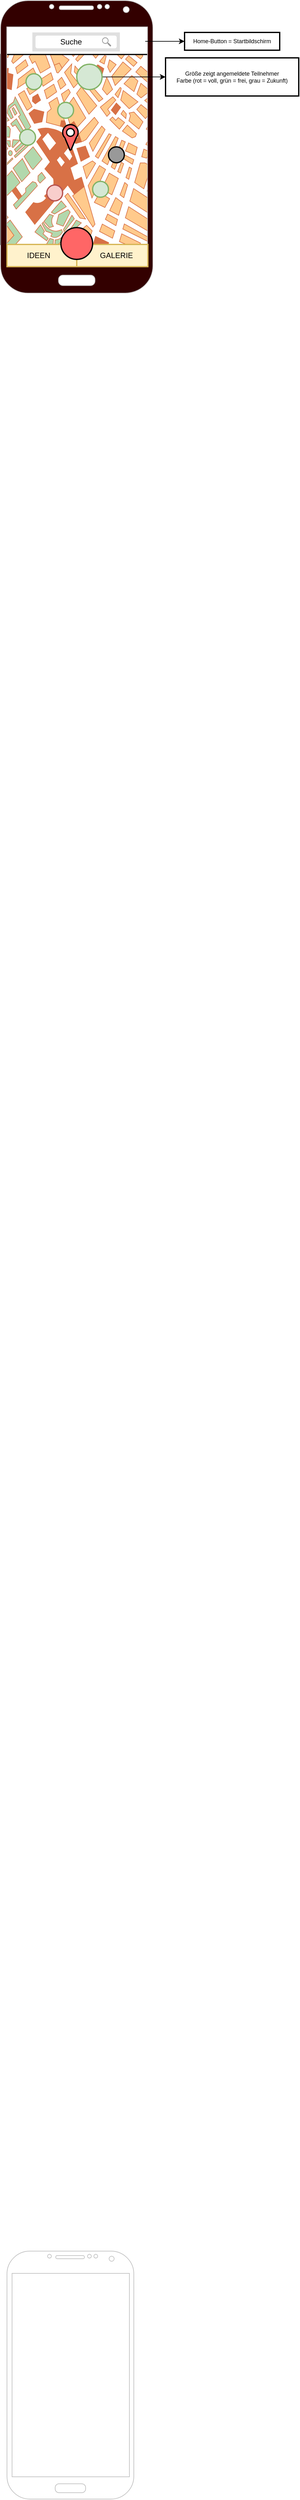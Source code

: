 <mxfile version="14.9.4" type="github" pages="4">
  <diagram id="Ux-CoL28tpdrG4HBIfI5" name="Hauptseite">
    <mxGraphModel dx="734" dy="4010" grid="1" gridSize="10" guides="1" tooltips="1" connect="1" arrows="1" fold="1" page="1" pageScale="1" pageWidth="827" pageHeight="1169" math="0" shadow="0">
      <root>
        <mxCell id="P8qqIZweVvtInhan3EcA-0" />
        <mxCell id="P8qqIZweVvtInhan3EcA-1" parent="P8qqIZweVvtInhan3EcA-0" />
        <mxCell id="jv4U-KMPbpQkZisvmpt5-0" value="" style="verticalLabelPosition=bottom;verticalAlign=top;html=1;shadow=0;dashed=0;strokeWidth=1;shape=mxgraph.android.phone2;strokeColor=#c0c0c0;" vertex="1" parent="P8qqIZweVvtInhan3EcA-1">
          <mxGeometry x="80" y="80" width="200" height="390" as="geometry" />
        </mxCell>
        <mxCell id="jv4U-KMPbpQkZisvmpt5-1" value="" style="verticalLabelPosition=bottom;shadow=0;dashed=0;align=center;html=1;verticalAlign=top;strokeWidth=1;shape=mxgraph.mockup.misc.map;strokeColor=none;" vertex="1" parent="P8qqIZweVvtInhan3EcA-1">
          <mxGeometry x="69" y="-3375.5" width="240" height="300" as="geometry" />
        </mxCell>
        <mxCell id="jv4U-KMPbpQkZisvmpt5-2" value="" style="verticalLabelPosition=bottom;verticalAlign=top;html=1;shadow=0;dashed=0;strokeWidth=1;shape=mxgraph.android.phone2;strokeColor=#c0c0c0;fillColor=#330000;" vertex="1" parent="P8qqIZweVvtInhan3EcA-1">
          <mxGeometry x="70" y="-3460" width="240" height="460" as="geometry" />
        </mxCell>
        <mxCell id="jv4U-KMPbpQkZisvmpt5-3" value="" style="html=1;aspect=fixed;shadow=0;align=center;verticalAlign=top;shape=mxgraph.gcp2.maps_api;fillColor=#FF6666;strokeWidth=2;" vertex="1" parent="P8qqIZweVvtInhan3EcA-1">
          <mxGeometry x="167.8" y="-3265" width="24.4" height="40" as="geometry" />
        </mxCell>
        <mxCell id="aUW1Lj8HsczlktVlegEz-53" value="IDEEN&amp;nbsp;&amp;nbsp;&amp;nbsp; " style="rounded=0;whiteSpace=wrap;html=1;strokeColor=#d6b656;strokeWidth=2;fillColor=#fff2cc;" vertex="1" parent="P8qqIZweVvtInhan3EcA-1">
          <mxGeometry x="80" y="-3076.5" width="110" height="35" as="geometry" />
        </mxCell>
        <mxCell id="aUW1Lj8HsczlktVlegEz-54" value="&amp;nbsp;&amp;nbsp;&amp;nbsp; GALERIE" style="rounded=0;whiteSpace=wrap;html=1;strokeColor=#d6b656;strokeWidth=2;fillColor=#fff2cc;" vertex="1" parent="P8qqIZweVvtInhan3EcA-1">
          <mxGeometry x="190" y="-3076.5" width="112.2" height="35" as="geometry" />
        </mxCell>
        <mxCell id="jv4U-KMPbpQkZisvmpt5-7" value="" style="ellipse;whiteSpace=wrap;html=1;aspect=fixed;strokeColor=#000000;strokeWidth=2;fillColor=#FF6666;" vertex="1" parent="P8qqIZweVvtInhan3EcA-1">
          <mxGeometry x="165" y="-3103" width="50" height="50" as="geometry" />
        </mxCell>
        <mxCell id="jv4U-KMPbpQkZisvmpt5-4" value="" style="shape=image;html=1;verticalAlign=top;verticalLabelPosition=bottom;labelBackgroundColor=#ffffff;imageAspect=0;aspect=fixed;image=https://cdn1.iconfinder.com/data/icons/people-line/32/people_2-128.png;strokeColor=#000000;strokeWidth=2;fillColor=#FF6666;" vertex="1" parent="P8qqIZweVvtInhan3EcA-1">
          <mxGeometry x="171.5" y="-3096.5" width="37" height="37" as="geometry" />
        </mxCell>
        <mxCell id="aUW1Lj8HsczlktVlegEz-94" style="edgeStyle=orthogonalEdgeStyle;rounded=0;orthogonalLoop=1;jettySize=auto;html=1;exitX=1;exitY=0.5;exitDx=0;exitDy=0;entryX=0;entryY=0.5;entryDx=0;entryDy=0;fontSize=9;" edge="1" parent="P8qqIZweVvtInhan3EcA-1" source="aUW1Lj8HsczlktVlegEz-56" target="aUW1Lj8HsczlktVlegEz-92">
          <mxGeometry relative="1" as="geometry" />
        </mxCell>
        <mxCell id="aUW1Lj8HsczlktVlegEz-56" value="" style="shape=image;html=1;verticalAlign=top;verticalLabelPosition=bottom;labelBackgroundColor=#ffffff;imageAspect=0;aspect=fixed;image=https://cdn1.iconfinder.com/data/icons/100-basic-for-user-interface/32/33-home-128.png;strokeColor=#000000;strokeWidth=2;fillColor=#330000;" vertex="1" parent="P8qqIZweVvtInhan3EcA-1">
          <mxGeometry x="270" y="-3410" width="28" height="28" as="geometry" />
        </mxCell>
        <mxCell id="aUW1Lj8HsczlktVlegEz-57" value="" style="shape=rect;fillColor=#e0e0e0;strokeColor=none;" vertex="1" parent="P8qqIZweVvtInhan3EcA-1">
          <mxGeometry x="120" y="-3410" width="138" height="30" as="geometry" />
        </mxCell>
        <mxCell id="aUW1Lj8HsczlktVlegEz-58" value="Suche&amp;nbsp;&amp;nbsp;&amp;nbsp;&amp;nbsp;&amp;nbsp; " style="html=1;strokeWidth=1;shadow=0;dashed=0;shape=mxgraph.ios7ui.marginRect;rx=3;ry=3;rectMargin=5;strokeColor=none;" vertex="1" parent="aUW1Lj8HsczlktVlegEz-57">
          <mxGeometry width="138" height="30" as="geometry" />
        </mxCell>
        <mxCell id="aUW1Lj8HsczlktVlegEz-61" value="" style="shape=image;html=1;verticalAlign=top;verticalLabelPosition=bottom;labelBackgroundColor=#ffffff;imageAspect=0;aspect=fixed;image=https://cdn1.iconfinder.com/data/icons/jumpicon-basic-ui-glyph-1/32/-_Hamburger-Menu-More-Navigation--128.png;strokeColor=#000000;strokeWidth=2;fillColor=#330000;" vertex="1" parent="P8qqIZweVvtInhan3EcA-1">
          <mxGeometry x="80" y="-3416.5" width="41" height="41" as="geometry" />
        </mxCell>
        <mxCell id="aUW1Lj8HsczlktVlegEz-66" value="" style="html=1;aspect=fixed;strokeColor=none;shadow=0;align=center;verticalAlign=top;shape=mxgraph.gcp2.search;fontSize=9;fillColor=#999999;" vertex="1" parent="P8qqIZweVvtInhan3EcA-1">
          <mxGeometry x="229.94" y="-3402.3" width="14.46" height="14.6" as="geometry" />
        </mxCell>
        <mxCell id="aUW1Lj8HsczlktVlegEz-70" value="" style="ellipse;whiteSpace=wrap;html=1;aspect=fixed;fontSize=9;strokeColor=#000000;strokeWidth=2;fillColor=#999999;gradientColor=none;" vertex="1" parent="P8qqIZweVvtInhan3EcA-1">
          <mxGeometry x="240" y="-3230" width="25" height="25" as="geometry" />
        </mxCell>
        <mxCell id="aUW1Lj8HsczlktVlegEz-71" value="" style="shape=image;html=1;verticalAlign=top;verticalLabelPosition=bottom;labelBackgroundColor=#ffffff;imageAspect=0;aspect=fixed;image=https://cdn1.iconfinder.com/data/icons/iconnice-vector-icon/31/Vector-icons_86-128.png;fontSize=9;strokeColor=#000000;strokeWidth=2;fillColor=#999999;gradientColor=none;" vertex="1" parent="P8qqIZweVvtInhan3EcA-1">
          <mxGeometry x="245.75" y="-3224.25" width="13.5" height="13.5" as="geometry" />
        </mxCell>
        <mxCell id="aUW1Lj8HsczlktVlegEz-90" style="edgeStyle=orthogonalEdgeStyle;rounded=0;orthogonalLoop=1;jettySize=auto;html=1;exitX=1;exitY=0.5;exitDx=0;exitDy=0;fontSize=9;" edge="1" parent="P8qqIZweVvtInhan3EcA-1" source="aUW1Lj8HsczlktVlegEz-73" target="aUW1Lj8HsczlktVlegEz-91">
          <mxGeometry relative="1" as="geometry">
            <mxPoint x="390" y="-3340" as="targetPoint" />
          </mxGeometry>
        </mxCell>
        <mxCell id="aUW1Lj8HsczlktVlegEz-73" value="" style="ellipse;whiteSpace=wrap;html=1;aspect=fixed;fontSize=9;strokeColor=#82b366;strokeWidth=2;fillColor=#d5e8d4;" vertex="1" parent="P8qqIZweVvtInhan3EcA-1">
          <mxGeometry x="190" y="-3360" width="40" height="40" as="geometry" />
        </mxCell>
        <mxCell id="aUW1Lj8HsczlktVlegEz-74" value="" style="shape=image;html=1;verticalAlign=top;verticalLabelPosition=bottom;labelBackgroundColor=#ffffff;imageAspect=0;aspect=fixed;image=https://cdn1.iconfinder.com/data/icons/iconnice-vector-icon/31/Vector-icons_86-128.png;fontSize=9;strokeColor=#000000;strokeWidth=2;fillColor=#999999;gradientColor=none;" vertex="1" parent="P8qqIZweVvtInhan3EcA-1">
          <mxGeometry x="197.9" y="-3352.09" width="24.19" height="24.19" as="geometry" />
        </mxCell>
        <mxCell id="aUW1Lj8HsczlktVlegEz-75" value="" style="ellipse;whiteSpace=wrap;html=1;aspect=fixed;fontSize=9;strokeColor=#b85450;strokeWidth=2;fillColor=#f8cecc;" vertex="1" parent="P8qqIZweVvtInhan3EcA-1">
          <mxGeometry x="142.8" y="-3170" width="25" height="25" as="geometry" />
        </mxCell>
        <mxCell id="aUW1Lj8HsczlktVlegEz-76" value="" style="shape=image;html=1;verticalAlign=top;verticalLabelPosition=bottom;labelBackgroundColor=#ffffff;imageAspect=0;aspect=fixed;image=https://cdn1.iconfinder.com/data/icons/iconnice-vector-icon/31/Vector-icons_86-128.png;fontSize=9;strokeColor=#000000;strokeWidth=2;fillColor=#999999;gradientColor=none;" vertex="1" parent="P8qqIZweVvtInhan3EcA-1">
          <mxGeometry x="148.55" y="-3164.25" width="13.5" height="13.5" as="geometry" />
        </mxCell>
        <mxCell id="aUW1Lj8HsczlktVlegEz-81" value="" style="ellipse;whiteSpace=wrap;html=1;aspect=fixed;fontSize=9;strokeColor=#82b366;strokeWidth=2;fillColor=#d5e8d4;" vertex="1" parent="P8qqIZweVvtInhan3EcA-1">
          <mxGeometry x="160" y="-3300" width="25" height="25" as="geometry" />
        </mxCell>
        <mxCell id="aUW1Lj8HsczlktVlegEz-80" value="" style="shape=image;html=1;verticalAlign=top;verticalLabelPosition=bottom;labelBackgroundColor=#ffffff;imageAspect=0;aspect=fixed;image=https://cdn0.iconfinder.com/data/icons/pinpoint-notifocation/48/question-128.png;fontSize=9;strokeColor=#000000;strokeWidth=2;fillColor=#999999;gradientColor=none;" vertex="1" parent="P8qqIZweVvtInhan3EcA-1">
          <mxGeometry x="163" y="-3297" width="19" height="19" as="geometry" />
        </mxCell>
        <mxCell id="aUW1Lj8HsczlktVlegEz-83" value="" style="ellipse;whiteSpace=wrap;html=1;aspect=fixed;fontSize=9;strokeColor=#82b366;strokeWidth=2;fillColor=#d5e8d4;" vertex="1" parent="P8qqIZweVvtInhan3EcA-1">
          <mxGeometry x="110" y="-3345" width="25" height="25" as="geometry" />
        </mxCell>
        <mxCell id="aUW1Lj8HsczlktVlegEz-84" value="" style="ellipse;whiteSpace=wrap;html=1;aspect=fixed;fontSize=9;strokeColor=#82b366;strokeWidth=2;fillColor=#d5e8d4;" vertex="1" parent="P8qqIZweVvtInhan3EcA-1">
          <mxGeometry x="100" y="-3257.5" width="25" height="25" as="geometry" />
        </mxCell>
        <mxCell id="aUW1Lj8HsczlktVlegEz-85" value="" style="ellipse;whiteSpace=wrap;html=1;aspect=fixed;fontSize=9;strokeColor=#82b366;strokeWidth=2;fillColor=#d5e8d4;" vertex="1" parent="P8qqIZweVvtInhan3EcA-1">
          <mxGeometry x="215" y="-3175.75" width="25" height="25" as="geometry" />
        </mxCell>
        <mxCell id="aUW1Lj8HsczlktVlegEz-86" value="" style="shape=image;html=1;verticalAlign=top;verticalLabelPosition=bottom;labelBackgroundColor=#ffffff;imageAspect=0;aspect=fixed;image=https://cdn0.iconfinder.com/data/icons/sport-2-android-l-lollipop-icon-pack/24/walking-128.png;fontSize=9;strokeColor=#000000;strokeWidth=2;fillColor=#999999;gradientColor=none;" vertex="1" parent="P8qqIZweVvtInhan3EcA-1">
          <mxGeometry x="112.5" y="-3342.5" width="20" height="20" as="geometry" />
        </mxCell>
        <mxCell id="aUW1Lj8HsczlktVlegEz-87" value="" style="shape=image;html=1;verticalAlign=top;verticalLabelPosition=bottom;labelBackgroundColor=#ffffff;imageAspect=0;aspect=fixed;image=https://cdn3.iconfinder.com/data/icons/essential-pack/32/10-House-128.png;fontSize=9;strokeColor=#000000;strokeWidth=2;fillColor=#999999;gradientColor=none;" vertex="1" parent="P8qqIZweVvtInhan3EcA-1">
          <mxGeometry x="103.5" y="-3254" width="18" height="18" as="geometry" />
        </mxCell>
        <mxCell id="aUW1Lj8HsczlktVlegEz-88" value="" style="shape=image;html=1;verticalAlign=top;verticalLabelPosition=bottom;labelBackgroundColor=#ffffff;imageAspect=0;aspect=fixed;image=https://cdn4.iconfinder.com/data/icons/camping-hand-drawn/39/camping_hand_drawn_icon_-12-128.png;fontSize=9;strokeColor=#000000;strokeWidth=2;fillColor=#999999;gradientColor=none;" vertex="1" parent="P8qqIZweVvtInhan3EcA-1">
          <mxGeometry x="440" y="-3145" width="18" height="18" as="geometry" />
        </mxCell>
        <mxCell id="aUW1Lj8HsczlktVlegEz-89" value="" style="shape=image;html=1;verticalAlign=top;verticalLabelPosition=bottom;labelBackgroundColor=#ffffff;imageAspect=0;aspect=fixed;image=https://cdn4.iconfinder.com/data/icons/business-660/512/17_team_group_meeting_business-128.png;fontSize=9;strokeColor=#000000;strokeWidth=2;fillColor=#999999;gradientColor=none;" vertex="1" parent="P8qqIZweVvtInhan3EcA-1">
          <mxGeometry x="216.5" y="-3174.25" width="22" height="22" as="geometry" />
        </mxCell>
        <mxCell id="aUW1Lj8HsczlktVlegEz-91" value="&lt;div&gt;Größe zeigt angemeldete Teilnehmer&lt;/div&gt;&lt;div&gt;Farbe (rot = voll, grün = frei, grau = Zukunft)&lt;br&gt;&lt;/div&gt;" style="rounded=0;whiteSpace=wrap;html=1;fontSize=9;strokeColor=#000000;strokeWidth=2;gradientColor=none;fillColor=none;" vertex="1" parent="P8qqIZweVvtInhan3EcA-1">
          <mxGeometry x="330" y="-3370" width="210" height="60" as="geometry" />
        </mxCell>
        <mxCell id="aUW1Lj8HsczlktVlegEz-92" value="Home-Button = Startbildschirm" style="rounded=0;whiteSpace=wrap;html=1;fontSize=9;strokeColor=#000000;strokeWidth=2;fillColor=none;gradientColor=none;" vertex="1" parent="P8qqIZweVvtInhan3EcA-1">
          <mxGeometry x="360" y="-3410" width="150" height="28" as="geometry" />
        </mxCell>
      </root>
    </mxGraphModel>
  </diagram>
  <diagram id="gsRIpSryXONIDHwY-FAu" name="Sammeln">
    <mxGraphModel dx="881" dy="4110" grid="1" gridSize="10" guides="1" tooltips="1" connect="1" arrows="1" fold="1" page="1" pageScale="1" pageWidth="827" pageHeight="1169" math="0" shadow="0">
      <root>
        <mxCell id="0" />
        <mxCell id="1" parent="0" />
        <mxCell id="_oiTzEHGNZcOumjxvC1C-14" value="" style="verticalLabelPosition=bottom;verticalAlign=top;html=1;shadow=0;dashed=0;strokeWidth=1;shape=mxgraph.android.phone2;strokeColor=#c0c0c0;" parent="1" vertex="1">
          <mxGeometry x="80" y="-3400" width="200" height="390" as="geometry" />
        </mxCell>
        <mxCell id="fQ1us_EzoNi8cJHMZUwB-2" value="" style="html=1;aspect=fixed;strokeColor=none;shadow=0;align=center;verticalAlign=top;fillColor=#3B8DF1;shape=mxgraph.gcp2.search" vertex="1" parent="1">
          <mxGeometry x="330" y="-3320" width="20" height="20.2" as="geometry" />
        </mxCell>
        <mxCell id="fQ1us_EzoNi8cJHMZUwB-3" value="" style="dashed=0;align=center;fontSize=12;shape=rect;fillColor=#ffffff;strokeColor=#eeeeee;shadow=1;" vertex="1" parent="1">
          <mxGeometry x="460" y="-3370" width="100" height="180" as="geometry" />
        </mxCell>
        <mxCell id="fQ1us_EzoNi8cJHMZUwB-4" value="State 1" style="text;fontColor=#FF4081;verticalAlign=middle;spacingLeft=13;fontSize=14;resizeWidth=1;" vertex="1" parent="fQ1us_EzoNi8cJHMZUwB-3">
          <mxGeometry width="100" height="45" relative="1" as="geometry" />
        </mxCell>
        <mxCell id="fQ1us_EzoNi8cJHMZUwB-5" value="State 2" style="text;fontColor=#000000;verticalAlign=middle;spacingLeft=13;fontSize=14;fillColor=#eeeeee;resizeWidth=1;" vertex="1" parent="fQ1us_EzoNi8cJHMZUwB-3">
          <mxGeometry width="100" height="45" relative="1" as="geometry">
            <mxPoint y="45" as="offset" />
          </mxGeometry>
        </mxCell>
        <mxCell id="fQ1us_EzoNi8cJHMZUwB-6" value="State 3" style="text;fontColor=#000000;verticalAlign=middle;spacingLeft=13;fontSize=14;resizeWidth=1;" vertex="1" parent="fQ1us_EzoNi8cJHMZUwB-3">
          <mxGeometry width="100" height="45" relative="1" as="geometry">
            <mxPoint y="90" as="offset" />
          </mxGeometry>
        </mxCell>
        <mxCell id="fQ1us_EzoNi8cJHMZUwB-7" value="State 4" style="text;fontColor=#000000;verticalAlign=middle;spacingLeft=13;fontSize=14;resizeWidth=1;" vertex="1" parent="fQ1us_EzoNi8cJHMZUwB-3">
          <mxGeometry width="100" height="45" relative="1" as="geometry">
            <mxPoint y="135" as="offset" />
          </mxGeometry>
        </mxCell>
        <mxCell id="fQ1us_EzoNi8cJHMZUwB-8" value="" style="shape=rect;strokeColor=#eeeeee;fillColor=#ffffff;shadow=1;perimeter=none;" vertex="1" parent="1">
          <mxGeometry x="400" y="-3156" width="192" height="146" as="geometry" />
        </mxCell>
        <mxCell id="fQ1us_EzoNi8cJHMZUwB-9" value="Show" style="text;verticalAlign=middle;fontSize=15;spacing=16;spacingLeft=16;resizeWidth=1;perimeter=none;" vertex="1" parent="fQ1us_EzoNi8cJHMZUwB-8">
          <mxGeometry width="192" height="42" relative="1" as="geometry" />
        </mxCell>
        <mxCell id="fQ1us_EzoNi8cJHMZUwB-10" value="Grid lines" style="text;verticalAlign=middle;fontSize=15;spacingLeft=72;resizeWidth=1;perimeter=none;" vertex="1" parent="fQ1us_EzoNi8cJHMZUwB-8">
          <mxGeometry width="192" height="32" relative="1" as="geometry">
            <mxPoint y="42" as="offset" />
          </mxGeometry>
        </mxCell>
        <mxCell id="fQ1us_EzoNi8cJHMZUwB-11" value="" style="perimeter=none;dashed=0;shape=mxgraph.gmdl.check;fillColor=none;strokeWidth=2;strokeColor=#666666;" vertex="1" parent="fQ1us_EzoNi8cJHMZUwB-10">
          <mxGeometry y="0.5" width="18" height="14" relative="1" as="geometry">
            <mxPoint x="36" y="-7" as="offset" />
          </mxGeometry>
        </mxCell>
        <mxCell id="fQ1us_EzoNi8cJHMZUwB-12" value="Page breaks" style="text;verticalAlign=middle;fontSize=15;spacingLeft=72;resizeWidth=1;perimeter=none;" vertex="1" parent="fQ1us_EzoNi8cJHMZUwB-8">
          <mxGeometry width="192" height="32" relative="1" as="geometry">
            <mxPoint y="74" as="offset" />
          </mxGeometry>
        </mxCell>
        <mxCell id="fQ1us_EzoNi8cJHMZUwB-13" value="Rules" style="text;verticalAlign=middle;fontSize=15;spacingLeft=72;resizeWidth=1;perimeter=none;" vertex="1" parent="fQ1us_EzoNi8cJHMZUwB-8">
          <mxGeometry width="192" height="32" relative="1" as="geometry">
            <mxPoint y="106" as="offset" />
          </mxGeometry>
        </mxCell>
        <mxCell id="fQ1us_EzoNi8cJHMZUwB-14" value="" style="perimeter=none;dashed=0;shape=mxgraph.gmdl.check;fillColor=none;strokeWidth=2;strokeColor=#666666;" vertex="1" parent="fQ1us_EzoNi8cJHMZUwB-13">
          <mxGeometry y="0.5" width="18" height="14" relative="1" as="geometry">
            <mxPoint x="36" y="-7" as="offset" />
          </mxGeometry>
        </mxCell>
        <mxCell id="77iEXywXWih31yL-sC0n-1" value="" style="verticalLabelPosition=bottom;shadow=0;dashed=0;align=center;html=1;verticalAlign=top;strokeWidth=1;shape=mxgraph.mockup.misc.map;" vertex="1" parent="1">
          <mxGeometry x="560" y="-3265" width="250" height="250" as="geometry" />
        </mxCell>
        <mxCell id="77iEXywXWih31yL-sC0n-2" value="" style="strokeWidth=1;shadow=0;dashed=0;align=center;html=1;shape=mxgraph.mockup.forms.rrect;rSize=5;strokeColor=#999999;fillColor=#ffffff;" vertex="1" parent="1">
          <mxGeometry x="310" y="-2980" width="160" height="175" as="geometry" />
        </mxCell>
        <mxCell id="77iEXywXWih31yL-sC0n-3" value="October 2014" style="strokeWidth=1;shadow=0;dashed=0;align=center;html=1;shape=mxgraph.mockup.forms.anchor;fontColor=#999999;" vertex="1" parent="77iEXywXWih31yL-sC0n-2">
          <mxGeometry x="30" y="8" width="100" height="20" as="geometry" />
        </mxCell>
        <mxCell id="77iEXywXWih31yL-sC0n-4" value="&lt;" style="strokeWidth=1;shadow=0;dashed=0;align=center;html=1;shape=mxgraph.mockup.forms.rrect;rSize=4;strokeColor=#999999;fontColor=#008cff;fontSize=19;fontStyle=1;" vertex="1" parent="77iEXywXWih31yL-sC0n-2">
          <mxGeometry x="8" y="8" width="25" height="20" as="geometry" />
        </mxCell>
        <mxCell id="77iEXywXWih31yL-sC0n-5" value="&gt;" style="strokeWidth=1;shadow=0;dashed=0;align=center;html=1;shape=mxgraph.mockup.forms.rrect;rSize=4;strokeColor=#999999;fontColor=#008cff;fontSize=19;fontStyle=1;" vertex="1" parent="77iEXywXWih31yL-sC0n-2">
          <mxGeometry x="127" y="8" width="25" height="20" as="geometry" />
        </mxCell>
        <mxCell id="77iEXywXWih31yL-sC0n-6" value="Mo" style="strokeWidth=1;shadow=0;dashed=0;align=center;html=1;shape=mxgraph.mockup.forms.anchor;fontColor=#999999;" vertex="1" parent="77iEXywXWih31yL-sC0n-2">
          <mxGeometry x="10" y="28" width="20" height="20" as="geometry" />
        </mxCell>
        <mxCell id="77iEXywXWih31yL-sC0n-7" value="Tu" style="strokeWidth=1;shadow=0;dashed=0;align=center;html=1;shape=mxgraph.mockup.forms.anchor;fontColor=#999999;" vertex="1" parent="77iEXywXWih31yL-sC0n-2">
          <mxGeometry x="30" y="28" width="20" height="20" as="geometry" />
        </mxCell>
        <mxCell id="77iEXywXWih31yL-sC0n-8" value="We" style="strokeWidth=1;shadow=0;dashed=0;align=center;html=1;shape=mxgraph.mockup.forms.anchor;fontColor=#999999;" vertex="1" parent="77iEXywXWih31yL-sC0n-2">
          <mxGeometry x="50" y="28" width="20" height="20" as="geometry" />
        </mxCell>
        <mxCell id="77iEXywXWih31yL-sC0n-9" value="Th" style="strokeWidth=1;shadow=0;dashed=0;align=center;html=1;shape=mxgraph.mockup.forms.anchor;fontColor=#999999;" vertex="1" parent="77iEXywXWih31yL-sC0n-2">
          <mxGeometry x="70" y="28" width="20" height="20" as="geometry" />
        </mxCell>
        <mxCell id="77iEXywXWih31yL-sC0n-10" value="Fr" style="strokeWidth=1;shadow=0;dashed=0;align=center;html=1;shape=mxgraph.mockup.forms.anchor;fontColor=#999999;" vertex="1" parent="77iEXywXWih31yL-sC0n-2">
          <mxGeometry x="90" y="28" width="20" height="20" as="geometry" />
        </mxCell>
        <mxCell id="77iEXywXWih31yL-sC0n-11" value="Sa" style="strokeWidth=1;shadow=0;dashed=0;align=center;html=1;shape=mxgraph.mockup.forms.anchor;fontColor=#999999;" vertex="1" parent="77iEXywXWih31yL-sC0n-2">
          <mxGeometry x="110" y="28" width="20" height="20" as="geometry" />
        </mxCell>
        <mxCell id="77iEXywXWih31yL-sC0n-12" value="Su" style="strokeWidth=1;shadow=0;dashed=0;align=center;html=1;shape=mxgraph.mockup.forms.anchor;fontColor=#999999;" vertex="1" parent="77iEXywXWih31yL-sC0n-2">
          <mxGeometry x="130" y="28" width="20" height="20" as="geometry" />
        </mxCell>
        <mxCell id="77iEXywXWih31yL-sC0n-13" value="1" style="strokeWidth=1;shadow=0;dashed=0;align=center;html=1;shape=mxgraph.mockup.forms.rrect;rSize=0;strokeColor=#999999;fontColor=#999999;" vertex="1" parent="77iEXywXWih31yL-sC0n-2">
          <mxGeometry x="10" y="48" width="20" height="20" as="geometry" />
        </mxCell>
        <mxCell id="77iEXywXWih31yL-sC0n-14" value="2" style="strokeWidth=1;shadow=0;dashed=0;align=center;html=1;shape=mxgraph.mockup.forms.rrect;rSize=0;strokeColor=#999999;fontColor=#999999;" vertex="1" parent="77iEXywXWih31yL-sC0n-2">
          <mxGeometry x="30" y="48" width="20" height="20" as="geometry" />
        </mxCell>
        <mxCell id="77iEXywXWih31yL-sC0n-15" value="3" style="strokeWidth=1;shadow=0;dashed=0;align=center;html=1;shape=mxgraph.mockup.forms.rrect;rSize=0;strokeColor=#999999;fontColor=#999999;" vertex="1" parent="77iEXywXWih31yL-sC0n-2">
          <mxGeometry x="50" y="48" width="20" height="20" as="geometry" />
        </mxCell>
        <mxCell id="77iEXywXWih31yL-sC0n-16" value="4" style="strokeWidth=1;shadow=0;dashed=0;align=center;html=1;shape=mxgraph.mockup.forms.rrect;rSize=0;strokeColor=#999999;fontColor=#999999;" vertex="1" parent="77iEXywXWih31yL-sC0n-2">
          <mxGeometry x="70" y="48" width="20" height="20" as="geometry" />
        </mxCell>
        <mxCell id="77iEXywXWih31yL-sC0n-17" value="5" style="strokeWidth=1;shadow=0;dashed=0;align=center;html=1;shape=mxgraph.mockup.forms.rrect;rSize=0;strokeColor=#999999;fontColor=#999999;" vertex="1" parent="77iEXywXWih31yL-sC0n-2">
          <mxGeometry x="90" y="48" width="20" height="20" as="geometry" />
        </mxCell>
        <mxCell id="77iEXywXWih31yL-sC0n-18" value="6" style="strokeWidth=1;shadow=0;dashed=0;align=center;html=1;shape=mxgraph.mockup.forms.rrect;rSize=0;strokeColor=#999999;fontColor=#999999;" vertex="1" parent="77iEXywXWih31yL-sC0n-2">
          <mxGeometry x="110" y="48" width="20" height="20" as="geometry" />
        </mxCell>
        <mxCell id="77iEXywXWih31yL-sC0n-19" value="7" style="strokeWidth=1;shadow=0;dashed=0;align=center;html=1;shape=mxgraph.mockup.forms.rrect;rSize=0;strokeColor=#999999;fontColor=#999999;" vertex="1" parent="77iEXywXWih31yL-sC0n-2">
          <mxGeometry x="130" y="48" width="20" height="20" as="geometry" />
        </mxCell>
        <mxCell id="77iEXywXWih31yL-sC0n-20" value="8" style="strokeWidth=1;shadow=0;dashed=0;align=center;html=1;shape=mxgraph.mockup.forms.rrect;rSize=0;strokeColor=#999999;fontColor=#999999;" vertex="1" parent="77iEXywXWih31yL-sC0n-2">
          <mxGeometry x="10" y="68" width="20" height="20" as="geometry" />
        </mxCell>
        <mxCell id="77iEXywXWih31yL-sC0n-21" value="9" style="strokeWidth=1;shadow=0;dashed=0;align=center;html=1;shape=mxgraph.mockup.forms.rrect;rSize=0;strokeColor=#999999;fontColor=#999999;" vertex="1" parent="77iEXywXWih31yL-sC0n-2">
          <mxGeometry x="30" y="68" width="20" height="20" as="geometry" />
        </mxCell>
        <mxCell id="77iEXywXWih31yL-sC0n-22" value="10" style="strokeWidth=1;shadow=0;dashed=0;align=center;html=1;shape=mxgraph.mockup.forms.rrect;rSize=0;strokeColor=#999999;fontColor=#999999;" vertex="1" parent="77iEXywXWih31yL-sC0n-2">
          <mxGeometry x="50" y="68" width="20" height="20" as="geometry" />
        </mxCell>
        <mxCell id="77iEXywXWih31yL-sC0n-23" value="11" style="strokeWidth=1;shadow=0;dashed=0;align=center;html=1;shape=mxgraph.mockup.forms.rrect;rSize=0;strokeColor=#999999;fontColor=#999999;" vertex="1" parent="77iEXywXWih31yL-sC0n-2">
          <mxGeometry x="70" y="68" width="20" height="20" as="geometry" />
        </mxCell>
        <mxCell id="77iEXywXWih31yL-sC0n-24" value="12" style="strokeWidth=1;shadow=0;dashed=0;align=center;html=1;shape=mxgraph.mockup.forms.rrect;rSize=0;strokeColor=#999999;fontColor=#999999;" vertex="1" parent="77iEXywXWih31yL-sC0n-2">
          <mxGeometry x="90" y="68" width="20" height="20" as="geometry" />
        </mxCell>
        <mxCell id="77iEXywXWih31yL-sC0n-25" value="13" style="strokeWidth=1;shadow=0;dashed=0;align=center;html=1;shape=mxgraph.mockup.forms.rrect;rSize=0;strokeColor=#999999;fontColor=#999999;" vertex="1" parent="77iEXywXWih31yL-sC0n-2">
          <mxGeometry x="110" y="68" width="20" height="20" as="geometry" />
        </mxCell>
        <mxCell id="77iEXywXWih31yL-sC0n-26" value="14" style="strokeWidth=1;shadow=0;dashed=0;align=center;html=1;shape=mxgraph.mockup.forms.rrect;rSize=0;strokeColor=#999999;fontColor=#999999;" vertex="1" parent="77iEXywXWih31yL-sC0n-2">
          <mxGeometry x="130" y="68" width="20" height="20" as="geometry" />
        </mxCell>
        <mxCell id="77iEXywXWih31yL-sC0n-27" value="15" style="strokeWidth=1;shadow=0;dashed=0;align=center;html=1;shape=mxgraph.mockup.forms.rrect;rSize=0;strokeColor=#999999;fontColor=#999999;" vertex="1" parent="77iEXywXWih31yL-sC0n-2">
          <mxGeometry x="10" y="88" width="20" height="20" as="geometry" />
        </mxCell>
        <mxCell id="77iEXywXWih31yL-sC0n-28" value="16" style="strokeWidth=1;shadow=0;dashed=0;align=center;html=1;shape=mxgraph.mockup.forms.rrect;rSize=0;strokeColor=#999999;fontColor=#999999;" vertex="1" parent="77iEXywXWih31yL-sC0n-2">
          <mxGeometry x="30" y="88" width="20" height="20" as="geometry" />
        </mxCell>
        <mxCell id="77iEXywXWih31yL-sC0n-29" value="17" style="strokeWidth=1;shadow=0;dashed=0;align=center;html=1;shape=mxgraph.mockup.forms.rrect;rSize=0;strokeColor=#999999;fontColor=#999999;" vertex="1" parent="77iEXywXWih31yL-sC0n-2">
          <mxGeometry x="50" y="88" width="20" height="20" as="geometry" />
        </mxCell>
        <mxCell id="77iEXywXWih31yL-sC0n-30" value="18" style="strokeWidth=1;shadow=0;dashed=0;align=center;html=1;shape=mxgraph.mockup.forms.rrect;rSize=0;strokeColor=#999999;fontColor=#999999;" vertex="1" parent="77iEXywXWih31yL-sC0n-2">
          <mxGeometry x="70" y="88" width="20" height="20" as="geometry" />
        </mxCell>
        <mxCell id="77iEXywXWih31yL-sC0n-31" value="19" style="strokeWidth=1;shadow=0;dashed=0;align=center;html=1;shape=mxgraph.mockup.forms.rrect;rSize=0;strokeColor=#999999;fontColor=#999999;" vertex="1" parent="77iEXywXWih31yL-sC0n-2">
          <mxGeometry x="90" y="88" width="20" height="20" as="geometry" />
        </mxCell>
        <mxCell id="77iEXywXWih31yL-sC0n-32" value="20" style="strokeWidth=1;shadow=0;dashed=0;align=center;html=1;shape=mxgraph.mockup.forms.rrect;rSize=0;strokeColor=#999999;fontColor=#999999;" vertex="1" parent="77iEXywXWih31yL-sC0n-2">
          <mxGeometry x="110" y="88" width="20" height="20" as="geometry" />
        </mxCell>
        <mxCell id="77iEXywXWih31yL-sC0n-33" value="21" style="strokeWidth=1;shadow=0;dashed=0;align=center;html=1;shape=mxgraph.mockup.forms.rrect;rSize=0;strokeColor=#999999;fontColor=#999999;" vertex="1" parent="77iEXywXWih31yL-sC0n-2">
          <mxGeometry x="130" y="88" width="20" height="20" as="geometry" />
        </mxCell>
        <mxCell id="77iEXywXWih31yL-sC0n-34" value="22" style="strokeWidth=1;shadow=0;dashed=0;align=center;html=1;shape=mxgraph.mockup.forms.rrect;rSize=0;strokeColor=#999999;fontColor=#999999;" vertex="1" parent="77iEXywXWih31yL-sC0n-2">
          <mxGeometry x="10" y="108" width="20" height="20" as="geometry" />
        </mxCell>
        <mxCell id="77iEXywXWih31yL-sC0n-35" value="23" style="strokeWidth=1;shadow=0;dashed=0;align=center;html=1;shape=mxgraph.mockup.forms.rrect;rSize=0;strokeColor=#999999;fontColor=#999999;" vertex="1" parent="77iEXywXWih31yL-sC0n-2">
          <mxGeometry x="30" y="108" width="20" height="20" as="geometry" />
        </mxCell>
        <mxCell id="77iEXywXWih31yL-sC0n-36" value="25" style="strokeWidth=1;shadow=0;dashed=0;align=center;html=1;shape=mxgraph.mockup.forms.rrect;rSize=0;strokeColor=#999999;fontColor=#999999;" vertex="1" parent="77iEXywXWih31yL-sC0n-2">
          <mxGeometry x="70" y="108" width="20" height="20" as="geometry" />
        </mxCell>
        <mxCell id="77iEXywXWih31yL-sC0n-37" value="26" style="strokeWidth=1;shadow=0;dashed=0;align=center;html=1;shape=mxgraph.mockup.forms.rrect;rSize=0;strokeColor=#999999;fontColor=#999999;" vertex="1" parent="77iEXywXWih31yL-sC0n-2">
          <mxGeometry x="90" y="108" width="20" height="20" as="geometry" />
        </mxCell>
        <mxCell id="77iEXywXWih31yL-sC0n-38" value="27" style="strokeWidth=1;shadow=0;dashed=0;align=center;html=1;shape=mxgraph.mockup.forms.rrect;rSize=0;strokeColor=#999999;fontColor=#999999;" vertex="1" parent="77iEXywXWih31yL-sC0n-2">
          <mxGeometry x="110" y="108" width="20" height="20" as="geometry" />
        </mxCell>
        <mxCell id="77iEXywXWih31yL-sC0n-39" value="28" style="strokeWidth=1;shadow=0;dashed=0;align=center;html=1;shape=mxgraph.mockup.forms.rrect;rSize=0;strokeColor=#999999;fontColor=#999999;" vertex="1" parent="77iEXywXWih31yL-sC0n-2">
          <mxGeometry x="130" y="108" width="20" height="20" as="geometry" />
        </mxCell>
        <mxCell id="77iEXywXWih31yL-sC0n-40" value="29" style="strokeWidth=1;shadow=0;dashed=0;align=center;html=1;shape=mxgraph.mockup.forms.rrect;rSize=0;strokeColor=#999999;fontColor=#999999;" vertex="1" parent="77iEXywXWih31yL-sC0n-2">
          <mxGeometry x="10" y="128" width="20" height="20" as="geometry" />
        </mxCell>
        <mxCell id="77iEXywXWih31yL-sC0n-41" value="30" style="strokeWidth=1;shadow=0;dashed=0;align=center;html=1;shape=mxgraph.mockup.forms.rrect;rSize=0;strokeColor=#999999;fontColor=#999999;" vertex="1" parent="77iEXywXWih31yL-sC0n-2">
          <mxGeometry x="30" y="128" width="20" height="20" as="geometry" />
        </mxCell>
        <mxCell id="77iEXywXWih31yL-sC0n-42" value="31" style="strokeWidth=1;shadow=0;dashed=0;align=center;html=1;shape=mxgraph.mockup.forms.rrect;rSize=0;strokeColor=#999999;fontColor=#999999;" vertex="1" parent="77iEXywXWih31yL-sC0n-2">
          <mxGeometry x="50" y="128" width="20" height="20" as="geometry" />
        </mxCell>
        <mxCell id="77iEXywXWih31yL-sC0n-43" value="1" style="strokeWidth=1;shadow=0;dashed=0;align=center;html=1;shape=mxgraph.mockup.forms.rrect;rSize=0;strokeColor=#999999;fontColor=#999999;fillColor=#ddeeff;" vertex="1" parent="77iEXywXWih31yL-sC0n-2">
          <mxGeometry x="70" y="128" width="20" height="20" as="geometry" />
        </mxCell>
        <mxCell id="77iEXywXWih31yL-sC0n-44" value="2" style="strokeWidth=1;shadow=0;dashed=0;align=center;html=1;shape=mxgraph.mockup.forms.rrect;rSize=0;strokeColor=#999999;fontColor=#999999;fillColor=#ddeeff;" vertex="1" parent="77iEXywXWih31yL-sC0n-2">
          <mxGeometry x="90" y="128" width="20" height="20" as="geometry" />
        </mxCell>
        <mxCell id="77iEXywXWih31yL-sC0n-45" value="3" style="strokeWidth=1;shadow=0;dashed=0;align=center;html=1;shape=mxgraph.mockup.forms.rrect;rSize=0;strokeColor=#999999;fontColor=#999999;fillColor=#ddeeff;" vertex="1" parent="77iEXywXWih31yL-sC0n-2">
          <mxGeometry x="110" y="128" width="20" height="20" as="geometry" />
        </mxCell>
        <mxCell id="77iEXywXWih31yL-sC0n-46" value="4" style="strokeWidth=1;shadow=0;dashed=0;align=center;html=1;shape=mxgraph.mockup.forms.rrect;rSize=0;strokeColor=#999999;fontColor=#999999;fillColor=#ddeeff;" vertex="1" parent="77iEXywXWih31yL-sC0n-2">
          <mxGeometry x="130" y="128" width="20" height="20" as="geometry" />
        </mxCell>
        <mxCell id="77iEXywXWih31yL-sC0n-47" value="5" style="strokeWidth=1;shadow=0;dashed=0;align=center;html=1;shape=mxgraph.mockup.forms.rrect;rSize=0;strokeColor=#999999;fontColor=#999999;fillColor=#ddeeff;" vertex="1" parent="77iEXywXWih31yL-sC0n-2">
          <mxGeometry x="10" y="148" width="20" height="20" as="geometry" />
        </mxCell>
        <mxCell id="77iEXywXWih31yL-sC0n-48" value="6" style="strokeWidth=1;shadow=0;dashed=0;align=center;html=1;shape=mxgraph.mockup.forms.rrect;rSize=0;strokeColor=#999999;fontColor=#999999;fillColor=#ddeeff;" vertex="1" parent="77iEXywXWih31yL-sC0n-2">
          <mxGeometry x="30" y="148" width="20" height="20" as="geometry" />
        </mxCell>
        <mxCell id="77iEXywXWih31yL-sC0n-49" value="7" style="strokeWidth=1;shadow=0;dashed=0;align=center;html=1;shape=mxgraph.mockup.forms.rrect;rSize=0;strokeColor=#999999;fontColor=#999999;fillColor=#ddeeff;" vertex="1" parent="77iEXywXWih31yL-sC0n-2">
          <mxGeometry x="50" y="148" width="20" height="20" as="geometry" />
        </mxCell>
        <mxCell id="77iEXywXWih31yL-sC0n-50" value="8" style="strokeWidth=1;shadow=0;dashed=0;align=center;html=1;shape=mxgraph.mockup.forms.rrect;rSize=0;strokeColor=#999999;fontColor=#999999;fillColor=#ddeeff;" vertex="1" parent="77iEXywXWih31yL-sC0n-2">
          <mxGeometry x="70" y="148" width="20" height="20" as="geometry" />
        </mxCell>
        <mxCell id="77iEXywXWih31yL-sC0n-51" value="9" style="strokeWidth=1;shadow=0;dashed=0;align=center;html=1;shape=mxgraph.mockup.forms.rrect;rSize=0;strokeColor=#999999;fontColor=#999999;fillColor=#ddeeff;" vertex="1" parent="77iEXywXWih31yL-sC0n-2">
          <mxGeometry x="90" y="148" width="20" height="20" as="geometry" />
        </mxCell>
        <mxCell id="77iEXywXWih31yL-sC0n-52" value="10" style="strokeWidth=1;shadow=0;dashed=0;align=center;html=1;shape=mxgraph.mockup.forms.rrect;rSize=0;strokeColor=#999999;fontColor=#999999;fillColor=#ddeeff;" vertex="1" parent="77iEXywXWih31yL-sC0n-2">
          <mxGeometry x="110" y="148" width="20" height="20" as="geometry" />
        </mxCell>
        <mxCell id="77iEXywXWih31yL-sC0n-53" value="11" style="strokeWidth=1;shadow=0;dashed=0;align=center;html=1;shape=mxgraph.mockup.forms.rrect;rSize=0;strokeColor=#999999;fontColor=#999999;fillColor=#ddeeff;" vertex="1" parent="77iEXywXWih31yL-sC0n-2">
          <mxGeometry x="130" y="148" width="20" height="20" as="geometry" />
        </mxCell>
        <mxCell id="77iEXywXWih31yL-sC0n-54" value="24" style="strokeWidth=1;shadow=0;dashed=0;align=center;html=1;shape=mxgraph.mockup.forms.rrect;rSize=0;strokeColor=#ff0000;fontColor=#ffffff;strokeWidth=2;fillColor=#008cff;" vertex="1" parent="77iEXywXWih31yL-sC0n-2">
          <mxGeometry x="50" y="108" width="20" height="20" as="geometry" />
        </mxCell>
        <mxCell id="77iEXywXWih31yL-sC0n-68" value="" style="html=1;shadow=0;dashed=0;shape=mxgraph.bootstrap.rrect;rSize=5;strokeColor=none;html=1;whiteSpace=wrap;fillColor=#6C767D;fontColor=#ffffff;" vertex="1" parent="1">
          <mxGeometry x="60" y="-2917" width="180" height="30" as="geometry" />
        </mxCell>
        <mxCell id="77iEXywXWih31yL-sC0n-69" value="Left" style="strokeColor=inherit;fillColor=inherit;gradientColor=inherit;fontColor=inherit;html=1;shadow=0;dashed=0;shape=mxgraph.bootstrap.leftButton;rSize=5;perimeter=none;whiteSpace=wrap;resizeHeight=1;" vertex="1" parent="77iEXywXWih31yL-sC0n-68">
          <mxGeometry width="60" height="30" relative="1" as="geometry" />
        </mxCell>
        <mxCell id="77iEXywXWih31yL-sC0n-70" value="Middle" style="strokeColor=inherit;fillColor=inherit;gradientColor=inherit;fontColor=inherit;html=1;shadow=0;dashed=0;perimeter=none;whiteSpace=wrap;resizeHeight=1;" vertex="1" parent="77iEXywXWih31yL-sC0n-68">
          <mxGeometry width="60" height="30" relative="1" as="geometry">
            <mxPoint x="60" as="offset" />
          </mxGeometry>
        </mxCell>
        <mxCell id="77iEXywXWih31yL-sC0n-71" value="Right" style="strokeColor=inherit;fillColor=inherit;gradientColor=inherit;fontColor=inherit;html=1;shadow=0;dashed=0;shape=mxgraph.bootstrap.rightButton;rSize=5;perimeter=none;whiteSpace=wrap;resizeHeight=1;" vertex="1" parent="77iEXywXWih31yL-sC0n-68">
          <mxGeometry x="1" width="60" height="30" relative="1" as="geometry">
            <mxPoint x="-60" as="offset" />
          </mxGeometry>
        </mxCell>
        <mxCell id="77iEXywXWih31yL-sC0n-72" value="" style="strokeColor=#999999;verticalLabelPosition=bottom;shadow=0;dashed=0;verticalAlign=top;strokeWidth=2;html=1;shape=mxgraph.mockup.misc.shareIcon;" vertex="1" parent="1">
          <mxGeometry x="30" y="-3120" width="50" height="50" as="geometry" />
        </mxCell>
        <mxCell id="77iEXywXWih31yL-sC0n-73" value="" style="strokeColor=#999999;verticalLabelPosition=bottom;shadow=0;dashed=0;verticalAlign=top;strokeWidth=2;html=1;shape=mxgraph.mockup.misc.trashcanIcon;" vertex="1" parent="1">
          <mxGeometry x="40" y="-3022" width="50" height="50" as="geometry" />
        </mxCell>
        <mxCell id="77iEXywXWih31yL-sC0n-74" value="" style="verticalLabelPosition=bottom;shadow=0;dashed=0;align=center;html=1;verticalAlign=top;strokeWidth=1;shape=mxgraph.mockup.misc.shoppingCart;strokeColor=#999999;" vertex="1" parent="1">
          <mxGeometry x="10" y="-3190" width="50" height="50" as="geometry" />
        </mxCell>
        <mxCell id="77iEXywXWih31yL-sC0n-75" value="" style="verticalLabelPosition=bottom;shadow=0;dashed=0;align=center;html=1;verticalAlign=top;strokeWidth=1;shape=mxgraph.mockup.misc.help_icon;" vertex="1" parent="1">
          <mxGeometry x="19" y="-3280" width="32" height="32" as="geometry" />
        </mxCell>
        <mxCell id="77iEXywXWih31yL-sC0n-76" value="" style="dashed=0;align=center;fontSize=12;shape=rect;fillColor=#00796B;strokeColor=none;shadow=0;" vertex="1" parent="1">
          <mxGeometry x="180" y="-3218" width="358" height="48" as="geometry" />
        </mxCell>
        <mxCell id="77iEXywXWih31yL-sC0n-77" value="" style="dashed=0;html=1;shape=mxgraph.gmdl.video_2;fillColor=#ffffff;strokeColor=none;fontColor=#ffffff;verticalAlign=top;spacingLeft=0;fontSize=10;labelPosition=center;verticalLabelPosition=bottom;align=center;spacingBottom=0;spacingTop=-6;opacity=60;" vertex="1" parent="77iEXywXWih31yL-sC0n-76">
          <mxGeometry x="0.15" y="0.5" width="20" height="16" relative="1" as="geometry">
            <mxPoint x="-10" y="-8" as="offset" />
          </mxGeometry>
        </mxCell>
        <mxCell id="77iEXywXWih31yL-sC0n-78" value="Music" style="dashed=0;html=1;shape=mxgraph.gmdl.music;fillColor=#ffffff;strokeColor=none;fontColor=#ffffff;verticalAlign=top;spacingLeft=0;fontSize=10;labelPosition=center;verticalLabelPosition=bottom;align=center;spacingBottom=0;spacingTop=-5;" vertex="1" parent="77iEXywXWih31yL-sC0n-76">
          <mxGeometry x="0.38" y="0.5" width="14" height="20" relative="1" as="geometry">
            <mxPoint x="-10" y="-14" as="offset" />
          </mxGeometry>
        </mxCell>
        <mxCell id="77iEXywXWih31yL-sC0n-79" value="" style="dashed=0;html=1;shape=mxgraph.gmdl.book;fillColor=#ffffff;strokeColor=none;fontColor=#ffffff;verticalAlign=top;spacingLeft=0;fontSize=10;labelPosition=center;verticalLabelPosition=bottom;align=center;spacingBottom=0;spacingTop=-6;opacity=60;" vertex="1" parent="77iEXywXWih31yL-sC0n-76">
          <mxGeometry x="0.62" y="0.5" width="16" height="20" relative="1" as="geometry">
            <mxPoint x="-8" y="-10" as="offset" />
          </mxGeometry>
        </mxCell>
        <mxCell id="77iEXywXWih31yL-sC0n-80" value="" style="dashed=0;html=1;shape=mxgraph.gmdl.webpage;fillColor=#ffffff;strokeColor=none;fontColor=#ffffff;verticalAlign=top;spacingLeft=0;fontSize=10;labelPosition=center;verticalLabelPosition=bottom;align=center;spacingBottom=0;spacingTop=-6;opacity=60;" vertex="1" parent="77iEXywXWih31yL-sC0n-76">
          <mxGeometry x="0.85" y="0.5" width="20" height="20" relative="1" as="geometry">
            <mxPoint x="-10" y="-15" as="offset" />
          </mxGeometry>
        </mxCell>
        <mxCell id="77iEXywXWih31yL-sC0n-81" value="" style="shape=image;html=1;verticalAlign=top;verticalLabelPosition=bottom;labelBackgroundColor=#ffffff;imageAspect=0;aspect=fixed;image=https://cdn4.iconfinder.com/data/icons/mayssam/512/location-128.png" vertex="1" parent="1">
          <mxGeometry x="52" y="-3320" width="128" height="128" as="geometry" />
        </mxCell>
        <mxCell id="77iEXywXWih31yL-sC0n-82" value="" style="shape=image;html=1;verticalAlign=top;verticalLabelPosition=bottom;labelBackgroundColor=#ffffff;imageAspect=0;aspect=fixed;image=https://cdn3.iconfinder.com/data/icons/basic-user-interface-5/64/maps_map_location_pin_direction-128.png" vertex="1" parent="1">
          <mxGeometry x="116" y="-3130" width="128" height="128" as="geometry" />
        </mxCell>
        <mxCell id="77iEXywXWih31yL-sC0n-83" value="" style="shape=image;html=1;verticalAlign=top;verticalLabelPosition=bottom;labelBackgroundColor=#ffffff;imageAspect=0;aspect=fixed;image=https://cdn2.iconfinder.com/data/icons/metro-uinvert-dock/128/Google_Maps.png" vertex="1" parent="1">
          <mxGeometry x="140" y="-3220" width="128" height="128" as="geometry" />
        </mxCell>
      </root>
    </mxGraphModel>
  </diagram>
  <diagram id="OrM2KmFwFuXtyr5RhSoy" name="Projekt beitreten">
    <mxGraphModel dx="881" dy="603" grid="1" gridSize="10" guides="1" tooltips="1" connect="1" arrows="1" fold="1" page="1" pageScale="1" pageWidth="827" pageHeight="1169" math="0" shadow="0">
      <root>
        <mxCell id="FsiZ8nPH4pdCtrFNKoso-0" />
        <mxCell id="FsiZ8nPH4pdCtrFNKoso-1" parent="FsiZ8nPH4pdCtrFNKoso-0" />
      </root>
    </mxGraphModel>
  </diagram>
  <diagram id="zMNhwMPO03PuLzzKzh1c" name="Projekt starten">
    <mxGraphModel dx="881" dy="4110" grid="1" gridSize="10" guides="1" tooltips="1" connect="1" arrows="1" fold="1" page="1" pageScale="1" pageWidth="827" pageHeight="1169" math="0" shadow="0">
      <root>
        <mxCell id="JX-2QHVazatMrgPOA0vv-0" />
        <mxCell id="JX-2QHVazatMrgPOA0vv-1" parent="JX-2QHVazatMrgPOA0vv-0" />
        <mxCell id="YO3xrvsDcWU7-l8KT-qI-0" value="" style="verticalLabelPosition=bottom;shadow=0;dashed=0;align=center;html=1;verticalAlign=top;strokeWidth=1;shape=mxgraph.mockup.misc.map;strokeColor=none;" vertex="1" parent="JX-2QHVazatMrgPOA0vv-1">
          <mxGeometry x="69" y="-3375.5" width="240" height="300" as="geometry" />
        </mxCell>
        <mxCell id="YO3xrvsDcWU7-l8KT-qI-1" value="" style="verticalLabelPosition=bottom;verticalAlign=top;html=1;shadow=0;dashed=0;strokeWidth=1;shape=mxgraph.android.phone2;strokeColor=#c0c0c0;fillColor=#330000;" vertex="1" parent="JX-2QHVazatMrgPOA0vv-1">
          <mxGeometry x="70" y="-3460" width="240" height="460" as="geometry" />
        </mxCell>
        <mxCell id="YO3xrvsDcWU7-l8KT-qI-2" value="" style="html=1;aspect=fixed;shadow=0;align=center;verticalAlign=top;shape=mxgraph.gcp2.maps_api;fillColor=#FF6666;strokeWidth=2;" vertex="1" parent="JX-2QHVazatMrgPOA0vv-1">
          <mxGeometry x="167.8" y="-3265" width="24.4" height="40" as="geometry" />
        </mxCell>
        <mxCell id="YO3xrvsDcWU7-l8KT-qI-3" value="IDEEN&amp;nbsp;&amp;nbsp;&amp;nbsp; " style="rounded=0;whiteSpace=wrap;html=1;strokeColor=#d6b656;strokeWidth=2;fillColor=#fff2cc;" vertex="1" parent="JX-2QHVazatMrgPOA0vv-1">
          <mxGeometry x="80" y="-3076.5" width="110" height="35" as="geometry" />
        </mxCell>
        <mxCell id="YO3xrvsDcWU7-l8KT-qI-4" value="&amp;nbsp;&amp;nbsp;&amp;nbsp; GALERIE" style="rounded=0;whiteSpace=wrap;html=1;strokeColor=#d6b656;strokeWidth=2;fillColor=#fff2cc;" vertex="1" parent="JX-2QHVazatMrgPOA0vv-1">
          <mxGeometry x="190" y="-3076.5" width="112.2" height="35" as="geometry" />
        </mxCell>
        <mxCell id="YO3xrvsDcWU7-l8KT-qI-5" value="" style="ellipse;whiteSpace=wrap;html=1;aspect=fixed;strokeColor=#000000;strokeWidth=2;fillColor=#FF6666;" vertex="1" parent="JX-2QHVazatMrgPOA0vv-1">
          <mxGeometry x="165" y="-3103" width="50" height="50" as="geometry" />
        </mxCell>
        <mxCell id="YO3xrvsDcWU7-l8KT-qI-6" value="" style="shape=image;html=1;verticalAlign=top;verticalLabelPosition=bottom;labelBackgroundColor=#ffffff;imageAspect=0;aspect=fixed;image=https://cdn1.iconfinder.com/data/icons/people-line/32/people_2-128.png;strokeColor=#000000;strokeWidth=2;fillColor=#FF6666;" vertex="1" parent="JX-2QHVazatMrgPOA0vv-1">
          <mxGeometry x="171.5" y="-3096.5" width="37" height="37" as="geometry" />
        </mxCell>
        <mxCell id="YO3xrvsDcWU7-l8KT-qI-7" value="" style="shape=image;html=1;verticalAlign=top;verticalLabelPosition=bottom;labelBackgroundColor=#ffffff;imageAspect=0;aspect=fixed;image=https://cdn1.iconfinder.com/data/icons/100-basic-for-user-interface/32/33-home-128.png;strokeColor=#000000;strokeWidth=2;fillColor=#330000;" vertex="1" parent="JX-2QHVazatMrgPOA0vv-1">
          <mxGeometry x="270" y="-3410" width="28" height="28" as="geometry" />
        </mxCell>
        <mxCell id="YO3xrvsDcWU7-l8KT-qI-8" value="" style="shape=rect;fillColor=#e0e0e0;strokeColor=none;" vertex="1" parent="JX-2QHVazatMrgPOA0vv-1">
          <mxGeometry x="120" y="-3410" width="138" height="30" as="geometry" />
        </mxCell>
        <mxCell id="YO3xrvsDcWU7-l8KT-qI-9" value="Suche&amp;nbsp;&amp;nbsp;&amp;nbsp;&amp;nbsp;&amp;nbsp; " style="html=1;strokeWidth=1;shadow=0;dashed=0;shape=mxgraph.ios7ui.marginRect;rx=3;ry=3;rectMargin=5;strokeColor=none;" vertex="1" parent="YO3xrvsDcWU7-l8KT-qI-8">
          <mxGeometry width="138" height="30" as="geometry" />
        </mxCell>
        <mxCell id="YO3xrvsDcWU7-l8KT-qI-10" value="" style="shape=image;html=1;verticalAlign=top;verticalLabelPosition=bottom;labelBackgroundColor=#ffffff;imageAspect=0;aspect=fixed;image=https://cdn1.iconfinder.com/data/icons/jumpicon-basic-ui-glyph-1/32/-_Hamburger-Menu-More-Navigation--128.png;strokeColor=#000000;strokeWidth=2;fillColor=#330000;" vertex="1" parent="JX-2QHVazatMrgPOA0vv-1">
          <mxGeometry x="80" y="-3416.5" width="41" height="41" as="geometry" />
        </mxCell>
        <mxCell id="YO3xrvsDcWU7-l8KT-qI-11" value="" style="html=1;aspect=fixed;strokeColor=none;shadow=0;align=center;verticalAlign=top;shape=mxgraph.gcp2.search;fontSize=9;fillColor=#999999;" vertex="1" parent="JX-2QHVazatMrgPOA0vv-1">
          <mxGeometry x="229.94" y="-3402.3" width="14.46" height="14.6" as="geometry" />
        </mxCell>
        <mxCell id="YO3xrvsDcWU7-l8KT-qI-12" value="" style="ellipse;whiteSpace=wrap;html=1;aspect=fixed;fontSize=9;strokeColor=#000000;strokeWidth=2;fillColor=#999999;gradientColor=none;" vertex="1" parent="JX-2QHVazatMrgPOA0vv-1">
          <mxGeometry x="240" y="-3230" width="25" height="25" as="geometry" />
        </mxCell>
        <mxCell id="YO3xrvsDcWU7-l8KT-qI-13" value="" style="shape=image;html=1;verticalAlign=top;verticalLabelPosition=bottom;labelBackgroundColor=#ffffff;imageAspect=0;aspect=fixed;image=https://cdn1.iconfinder.com/data/icons/iconnice-vector-icon/31/Vector-icons_86-128.png;fontSize=9;strokeColor=#000000;strokeWidth=2;fillColor=#999999;gradientColor=none;" vertex="1" parent="JX-2QHVazatMrgPOA0vv-1">
          <mxGeometry x="245.75" y="-3224.25" width="13.5" height="13.5" as="geometry" />
        </mxCell>
        <mxCell id="YO3xrvsDcWU7-l8KT-qI-15" value="" style="ellipse;whiteSpace=wrap;html=1;aspect=fixed;fontSize=9;strokeColor=#82b366;strokeWidth=2;fillColor=#d5e8d4;" vertex="1" parent="JX-2QHVazatMrgPOA0vv-1">
          <mxGeometry x="190" y="-3360" width="40" height="40" as="geometry" />
        </mxCell>
        <mxCell id="YO3xrvsDcWU7-l8KT-qI-16" value="" style="shape=image;html=1;verticalAlign=top;verticalLabelPosition=bottom;labelBackgroundColor=#ffffff;imageAspect=0;aspect=fixed;image=https://cdn1.iconfinder.com/data/icons/iconnice-vector-icon/31/Vector-icons_86-128.png;fontSize=9;strokeColor=#000000;strokeWidth=2;fillColor=#999999;gradientColor=none;" vertex="1" parent="JX-2QHVazatMrgPOA0vv-1">
          <mxGeometry x="197.9" y="-3352.09" width="24.19" height="24.19" as="geometry" />
        </mxCell>
        <mxCell id="YO3xrvsDcWU7-l8KT-qI-17" value="" style="ellipse;whiteSpace=wrap;html=1;aspect=fixed;fontSize=9;strokeColor=#b85450;strokeWidth=2;fillColor=#f8cecc;" vertex="1" parent="JX-2QHVazatMrgPOA0vv-1">
          <mxGeometry x="142.8" y="-3170" width="25" height="25" as="geometry" />
        </mxCell>
        <mxCell id="YO3xrvsDcWU7-l8KT-qI-18" value="" style="shape=image;html=1;verticalAlign=top;verticalLabelPosition=bottom;labelBackgroundColor=#ffffff;imageAspect=0;aspect=fixed;image=https://cdn1.iconfinder.com/data/icons/iconnice-vector-icon/31/Vector-icons_86-128.png;fontSize=9;strokeColor=#000000;strokeWidth=2;fillColor=#999999;gradientColor=none;" vertex="1" parent="JX-2QHVazatMrgPOA0vv-1">
          <mxGeometry x="148.55" y="-3164.25" width="13.5" height="13.5" as="geometry" />
        </mxCell>
        <mxCell id="YO3xrvsDcWU7-l8KT-qI-19" value="" style="ellipse;whiteSpace=wrap;html=1;aspect=fixed;fontSize=9;strokeColor=#82b366;strokeWidth=2;fillColor=#d5e8d4;" vertex="1" parent="JX-2QHVazatMrgPOA0vv-1">
          <mxGeometry x="160" y="-3300" width="25" height="25" as="geometry" />
        </mxCell>
        <mxCell id="YO3xrvsDcWU7-l8KT-qI-20" value="" style="shape=image;html=1;verticalAlign=top;verticalLabelPosition=bottom;labelBackgroundColor=#ffffff;imageAspect=0;aspect=fixed;image=https://cdn0.iconfinder.com/data/icons/pinpoint-notifocation/48/question-128.png;fontSize=9;strokeColor=#000000;strokeWidth=2;fillColor=#999999;gradientColor=none;" vertex="1" parent="JX-2QHVazatMrgPOA0vv-1">
          <mxGeometry x="163" y="-3297" width="19" height="19" as="geometry" />
        </mxCell>
        <mxCell id="YO3xrvsDcWU7-l8KT-qI-21" value="" style="ellipse;whiteSpace=wrap;html=1;aspect=fixed;fontSize=9;strokeColor=#82b366;strokeWidth=2;fillColor=#d5e8d4;" vertex="1" parent="JX-2QHVazatMrgPOA0vv-1">
          <mxGeometry x="110" y="-3345" width="25" height="25" as="geometry" />
        </mxCell>
        <mxCell id="YO3xrvsDcWU7-l8KT-qI-22" value="" style="ellipse;whiteSpace=wrap;html=1;aspect=fixed;fontSize=9;strokeColor=#82b366;strokeWidth=2;fillColor=#d5e8d4;" vertex="1" parent="JX-2QHVazatMrgPOA0vv-1">
          <mxGeometry x="100" y="-3257.5" width="25" height="25" as="geometry" />
        </mxCell>
        <mxCell id="YO3xrvsDcWU7-l8KT-qI-23" value="" style="ellipse;whiteSpace=wrap;html=1;aspect=fixed;fontSize=9;strokeColor=#82b366;strokeWidth=2;fillColor=#d5e8d4;" vertex="1" parent="JX-2QHVazatMrgPOA0vv-1">
          <mxGeometry x="215" y="-3175.75" width="25" height="25" as="geometry" />
        </mxCell>
        <mxCell id="YO3xrvsDcWU7-l8KT-qI-24" value="" style="shape=image;html=1;verticalAlign=top;verticalLabelPosition=bottom;labelBackgroundColor=#ffffff;imageAspect=0;aspect=fixed;image=https://cdn0.iconfinder.com/data/icons/sport-2-android-l-lollipop-icon-pack/24/walking-128.png;fontSize=9;strokeColor=#000000;strokeWidth=2;fillColor=#999999;gradientColor=none;" vertex="1" parent="JX-2QHVazatMrgPOA0vv-1">
          <mxGeometry x="112.5" y="-3342.5" width="20" height="20" as="geometry" />
        </mxCell>
        <mxCell id="YO3xrvsDcWU7-l8KT-qI-25" value="" style="shape=image;html=1;verticalAlign=top;verticalLabelPosition=bottom;labelBackgroundColor=#ffffff;imageAspect=0;aspect=fixed;image=https://cdn3.iconfinder.com/data/icons/essential-pack/32/10-House-128.png;fontSize=9;strokeColor=#000000;strokeWidth=2;fillColor=#999999;gradientColor=none;" vertex="1" parent="JX-2QHVazatMrgPOA0vv-1">
          <mxGeometry x="103.5" y="-3254" width="18" height="18" as="geometry" />
        </mxCell>
        <mxCell id="YO3xrvsDcWU7-l8KT-qI-26" value="" style="shape=image;html=1;verticalAlign=top;verticalLabelPosition=bottom;labelBackgroundColor=#ffffff;imageAspect=0;aspect=fixed;image=https://cdn4.iconfinder.com/data/icons/business-660/512/17_team_group_meeting_business-128.png;fontSize=9;strokeColor=#000000;strokeWidth=2;fillColor=#999999;gradientColor=none;" vertex="1" parent="JX-2QHVazatMrgPOA0vv-1">
          <mxGeometry x="216.5" y="-3174.25" width="22" height="22" as="geometry" />
        </mxCell>
        <mxCell id="YO3xrvsDcWU7-l8KT-qI-27" value="" style="shape=flexArrow;endArrow=classic;html=1;fontSize=9;entryX=0.692;entryY=0.132;entryDx=0;entryDy=0;entryPerimeter=0;fillColor=#f5f5f5;strokeColor=#666666;" edge="1" parent="JX-2QHVazatMrgPOA0vv-1" target="YO3xrvsDcWU7-l8KT-qI-0">
          <mxGeometry width="50" height="50" relative="1" as="geometry">
            <mxPoint x="380" y="-3336" as="sourcePoint" />
            <mxPoint x="440" y="-3290" as="targetPoint" />
            <Array as="points">
              <mxPoint x="235" y="-3336" />
            </Array>
          </mxGeometry>
        </mxCell>
        <mxCell id="YO3xrvsDcWU7-l8KT-qI-30" value="" style="verticalLabelPosition=bottom;shadow=0;dashed=0;align=center;html=1;verticalAlign=top;strokeWidth=1;shape=mxgraph.mockup.misc.map;strokeColor=none;" vertex="1" parent="JX-2QHVazatMrgPOA0vv-1">
          <mxGeometry x="400" y="-3375.5" width="240" height="300" as="geometry" />
        </mxCell>
        <mxCell id="YO3xrvsDcWU7-l8KT-qI-31" value="" style="verticalLabelPosition=bottom;verticalAlign=top;html=1;shadow=0;dashed=0;strokeWidth=1;shape=mxgraph.android.phone2;strokeColor=#c0c0c0;fillColor=#330000;" vertex="1" parent="JX-2QHVazatMrgPOA0vv-1">
          <mxGeometry x="401" y="-3460" width="240" height="460" as="geometry" />
        </mxCell>
        <mxCell id="YO3xrvsDcWU7-l8KT-qI-32" value="" style="html=1;aspect=fixed;shadow=0;align=center;verticalAlign=top;shape=mxgraph.gcp2.maps_api;fillColor=#FF6666;strokeWidth=2;" vertex="1" parent="JX-2QHVazatMrgPOA0vv-1">
          <mxGeometry x="498.8" y="-3265" width="24.4" height="40" as="geometry" />
        </mxCell>
        <mxCell id="YO3xrvsDcWU7-l8KT-qI-33" value="IDEEN&amp;nbsp;&amp;nbsp;&amp;nbsp; " style="rounded=0;whiteSpace=wrap;html=1;strokeColor=#d6b656;strokeWidth=2;fillColor=#fff2cc;" vertex="1" parent="JX-2QHVazatMrgPOA0vv-1">
          <mxGeometry x="411" y="-3076.5" width="110" height="35" as="geometry" />
        </mxCell>
        <mxCell id="YO3xrvsDcWU7-l8KT-qI-34" value="&amp;nbsp;&amp;nbsp;&amp;nbsp; GALERIE" style="rounded=0;whiteSpace=wrap;html=1;strokeColor=#d6b656;strokeWidth=2;fillColor=#fff2cc;" vertex="1" parent="JX-2QHVazatMrgPOA0vv-1">
          <mxGeometry x="521" y="-3076.5" width="112.2" height="35" as="geometry" />
        </mxCell>
        <mxCell id="YO3xrvsDcWU7-l8KT-qI-35" value="" style="ellipse;whiteSpace=wrap;html=1;aspect=fixed;strokeColor=#000000;strokeWidth=2;fillColor=#FF6666;" vertex="1" parent="JX-2QHVazatMrgPOA0vv-1">
          <mxGeometry x="496" y="-3103" width="50" height="50" as="geometry" />
        </mxCell>
        <mxCell id="YO3xrvsDcWU7-l8KT-qI-36" value="" style="shape=image;html=1;verticalAlign=top;verticalLabelPosition=bottom;labelBackgroundColor=#ffffff;imageAspect=0;aspect=fixed;image=https://cdn1.iconfinder.com/data/icons/people-line/32/people_2-128.png;strokeColor=#000000;strokeWidth=2;fillColor=#FF6666;" vertex="1" parent="JX-2QHVazatMrgPOA0vv-1">
          <mxGeometry x="502.5" y="-3096.5" width="37" height="37" as="geometry" />
        </mxCell>
        <mxCell id="YO3xrvsDcWU7-l8KT-qI-37" value="" style="shape=image;html=1;verticalAlign=top;verticalLabelPosition=bottom;labelBackgroundColor=#ffffff;imageAspect=0;aspect=fixed;image=https://cdn1.iconfinder.com/data/icons/100-basic-for-user-interface/32/33-home-128.png;strokeColor=#000000;strokeWidth=2;fillColor=#330000;" vertex="1" parent="JX-2QHVazatMrgPOA0vv-1">
          <mxGeometry x="601" y="-3410" width="28" height="28" as="geometry" />
        </mxCell>
        <mxCell id="YO3xrvsDcWU7-l8KT-qI-38" value="" style="shape=rect;fillColor=#e0e0e0;strokeColor=none;" vertex="1" parent="JX-2QHVazatMrgPOA0vv-1">
          <mxGeometry x="451" y="-3410" width="138" height="30" as="geometry" />
        </mxCell>
        <mxCell id="YO3xrvsDcWU7-l8KT-qI-39" value="Suche&amp;nbsp;&amp;nbsp;&amp;nbsp;&amp;nbsp;&amp;nbsp; " style="html=1;strokeWidth=1;shadow=0;dashed=0;shape=mxgraph.ios7ui.marginRect;rx=3;ry=3;rectMargin=5;strokeColor=none;" vertex="1" parent="YO3xrvsDcWU7-l8KT-qI-38">
          <mxGeometry width="138" height="30" as="geometry" />
        </mxCell>
        <mxCell id="YO3xrvsDcWU7-l8KT-qI-40" value="" style="shape=image;html=1;verticalAlign=top;verticalLabelPosition=bottom;labelBackgroundColor=#ffffff;imageAspect=0;aspect=fixed;image=https://cdn1.iconfinder.com/data/icons/jumpicon-basic-ui-glyph-1/32/-_Hamburger-Menu-More-Navigation--128.png;strokeColor=#000000;strokeWidth=2;fillColor=#330000;" vertex="1" parent="JX-2QHVazatMrgPOA0vv-1">
          <mxGeometry x="411" y="-3416.5" width="41" height="41" as="geometry" />
        </mxCell>
        <mxCell id="YO3xrvsDcWU7-l8KT-qI-41" value="" style="html=1;aspect=fixed;strokeColor=none;shadow=0;align=center;verticalAlign=top;shape=mxgraph.gcp2.search;fontSize=9;fillColor=#999999;" vertex="1" parent="JX-2QHVazatMrgPOA0vv-1">
          <mxGeometry x="560.94" y="-3402.3" width="14.46" height="14.6" as="geometry" />
        </mxCell>
        <mxCell id="YO3xrvsDcWU7-l8KT-qI-42" value="" style="ellipse;whiteSpace=wrap;html=1;aspect=fixed;fontSize=9;strokeColor=#000000;strokeWidth=2;fillColor=#999999;gradientColor=none;" vertex="1" parent="JX-2QHVazatMrgPOA0vv-1">
          <mxGeometry x="571" y="-3230" width="25" height="25" as="geometry" />
        </mxCell>
        <mxCell id="YO3xrvsDcWU7-l8KT-qI-43" value="" style="shape=image;html=1;verticalAlign=top;verticalLabelPosition=bottom;labelBackgroundColor=#ffffff;imageAspect=0;aspect=fixed;image=https://cdn1.iconfinder.com/data/icons/iconnice-vector-icon/31/Vector-icons_86-128.png;fontSize=9;strokeColor=#000000;strokeWidth=2;fillColor=#999999;gradientColor=none;" vertex="1" parent="JX-2QHVazatMrgPOA0vv-1">
          <mxGeometry x="576.75" y="-3224.25" width="13.5" height="13.5" as="geometry" />
        </mxCell>
        <mxCell id="YO3xrvsDcWU7-l8KT-qI-44" value="" style="ellipse;whiteSpace=wrap;html=1;aspect=fixed;fontSize=9;strokeColor=#82b366;strokeWidth=2;fillColor=#d5e8d4;" vertex="1" parent="JX-2QHVazatMrgPOA0vv-1">
          <mxGeometry x="521" y="-3360" width="40" height="40" as="geometry" />
        </mxCell>
        <mxCell id="YO3xrvsDcWU7-l8KT-qI-45" value="" style="shape=image;html=1;verticalAlign=top;verticalLabelPosition=bottom;labelBackgroundColor=#ffffff;imageAspect=0;aspect=fixed;image=https://cdn1.iconfinder.com/data/icons/iconnice-vector-icon/31/Vector-icons_86-128.png;fontSize=9;strokeColor=#000000;strokeWidth=2;fillColor=#999999;gradientColor=none;" vertex="1" parent="JX-2QHVazatMrgPOA0vv-1">
          <mxGeometry x="528.9" y="-3352.09" width="24.19" height="24.19" as="geometry" />
        </mxCell>
        <mxCell id="YO3xrvsDcWU7-l8KT-qI-46" value="" style="ellipse;whiteSpace=wrap;html=1;aspect=fixed;fontSize=9;strokeColor=#b85450;strokeWidth=2;fillColor=#f8cecc;" vertex="1" parent="JX-2QHVazatMrgPOA0vv-1">
          <mxGeometry x="473.8" y="-3170" width="25" height="25" as="geometry" />
        </mxCell>
        <mxCell id="YO3xrvsDcWU7-l8KT-qI-47" value="" style="shape=image;html=1;verticalAlign=top;verticalLabelPosition=bottom;labelBackgroundColor=#ffffff;imageAspect=0;aspect=fixed;image=https://cdn1.iconfinder.com/data/icons/iconnice-vector-icon/31/Vector-icons_86-128.png;fontSize=9;strokeColor=#000000;strokeWidth=2;fillColor=#999999;gradientColor=none;" vertex="1" parent="JX-2QHVazatMrgPOA0vv-1">
          <mxGeometry x="479.55" y="-3164.25" width="13.5" height="13.5" as="geometry" />
        </mxCell>
        <mxCell id="YO3xrvsDcWU7-l8KT-qI-48" value="" style="ellipse;whiteSpace=wrap;html=1;aspect=fixed;fontSize=9;strokeColor=#82b366;strokeWidth=2;fillColor=#d5e8d4;" vertex="1" parent="JX-2QHVazatMrgPOA0vv-1">
          <mxGeometry x="491" y="-3300" width="25" height="25" as="geometry" />
        </mxCell>
        <mxCell id="YO3xrvsDcWU7-l8KT-qI-49" value="" style="shape=image;html=1;verticalAlign=top;verticalLabelPosition=bottom;labelBackgroundColor=#ffffff;imageAspect=0;aspect=fixed;image=https://cdn0.iconfinder.com/data/icons/pinpoint-notifocation/48/question-128.png;fontSize=9;strokeColor=#000000;strokeWidth=2;fillColor=#999999;gradientColor=none;" vertex="1" parent="JX-2QHVazatMrgPOA0vv-1">
          <mxGeometry x="494" y="-3297" width="19" height="19" as="geometry" />
        </mxCell>
        <mxCell id="YO3xrvsDcWU7-l8KT-qI-50" value="" style="ellipse;whiteSpace=wrap;html=1;aspect=fixed;fontSize=9;strokeColor=#82b366;strokeWidth=2;fillColor=#d5e8d4;" vertex="1" parent="JX-2QHVazatMrgPOA0vv-1">
          <mxGeometry x="441" y="-3345" width="25" height="25" as="geometry" />
        </mxCell>
        <mxCell id="YO3xrvsDcWU7-l8KT-qI-51" value="" style="ellipse;whiteSpace=wrap;html=1;aspect=fixed;fontSize=9;strokeColor=#82b366;strokeWidth=2;fillColor=#d5e8d4;" vertex="1" parent="JX-2QHVazatMrgPOA0vv-1">
          <mxGeometry x="431" y="-3257.5" width="25" height="25" as="geometry" />
        </mxCell>
        <mxCell id="YO3xrvsDcWU7-l8KT-qI-52" value="" style="ellipse;whiteSpace=wrap;html=1;aspect=fixed;fontSize=9;strokeColor=#82b366;strokeWidth=2;fillColor=#d5e8d4;" vertex="1" parent="JX-2QHVazatMrgPOA0vv-1">
          <mxGeometry x="546" y="-3175.75" width="25" height="25" as="geometry" />
        </mxCell>
        <mxCell id="YO3xrvsDcWU7-l8KT-qI-53" value="" style="shape=image;html=1;verticalAlign=top;verticalLabelPosition=bottom;labelBackgroundColor=#ffffff;imageAspect=0;aspect=fixed;image=https://cdn0.iconfinder.com/data/icons/sport-2-android-l-lollipop-icon-pack/24/walking-128.png;fontSize=9;strokeColor=#000000;strokeWidth=2;fillColor=#999999;gradientColor=none;" vertex="1" parent="JX-2QHVazatMrgPOA0vv-1">
          <mxGeometry x="443.5" y="-3342.5" width="20" height="20" as="geometry" />
        </mxCell>
        <mxCell id="YO3xrvsDcWU7-l8KT-qI-54" value="" style="shape=image;html=1;verticalAlign=top;verticalLabelPosition=bottom;labelBackgroundColor=#ffffff;imageAspect=0;aspect=fixed;image=https://cdn3.iconfinder.com/data/icons/essential-pack/32/10-House-128.png;fontSize=9;strokeColor=#000000;strokeWidth=2;fillColor=#999999;gradientColor=none;" vertex="1" parent="JX-2QHVazatMrgPOA0vv-1">
          <mxGeometry x="434.5" y="-3254" width="18" height="18" as="geometry" />
        </mxCell>
        <mxCell id="YO3xrvsDcWU7-l8KT-qI-55" value="" style="shape=image;html=1;verticalAlign=top;verticalLabelPosition=bottom;labelBackgroundColor=#ffffff;imageAspect=0;aspect=fixed;image=https://cdn4.iconfinder.com/data/icons/business-660/512/17_team_group_meeting_business-128.png;fontSize=9;strokeColor=#000000;strokeWidth=2;fillColor=#999999;gradientColor=none;" vertex="1" parent="JX-2QHVazatMrgPOA0vv-1">
          <mxGeometry x="547.5" y="-3174.25" width="22" height="22" as="geometry" />
        </mxCell>
      </root>
    </mxGraphModel>
  </diagram>
</mxfile>

